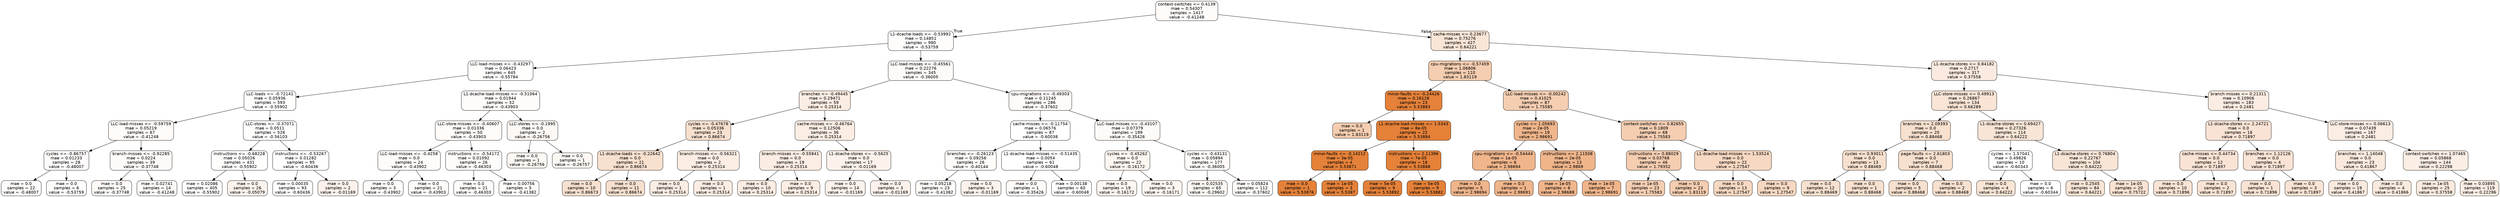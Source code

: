 digraph Tree {
node [shape=box, style="filled, rounded", color="black", fontname=helvetica] ;
edge [fontname=helvetica] ;
0 [label="context-switches <= 0.4139\nmae = 0.54307\nsamples = 1417\nvalue = -0.41248", fillcolor="#e5813908"] ;
1 [label="L1-dcache-loads <= -0.53992\nmae = 0.14851\nsamples = 990\nvalue = -0.53759", fillcolor="#e5813903"] ;
0 -> 1 [labeldistance=2.5, labelangle=45, headlabel="True"] ;
2 [label="LLC-load-misses <= -0.43297\nmae = 0.06423\nsamples = 645\nvalue = -0.55784", fillcolor="#e5813902"] ;
1 -> 2 ;
3 [label="LLC-loads <= -0.72141\nmae = 0.05936\nsamples = 593\nvalue = -0.55902", fillcolor="#e5813902"] ;
2 -> 3 ;
4 [label="LLC-load-misses <= -0.59759\nmae = 0.05219\nsamples = 67\nvalue = -0.41248", fillcolor="#e5813908"] ;
3 -> 4 ;
5 [label="cycles <= -0.86757\nmae = 0.01233\nsamples = 28\nvalue = -0.48007", fillcolor="#e5813905"] ;
4 -> 5 ;
6 [label="mae = 0.0\nsamples = 22\nvalue = -0.48007", fillcolor="#e5813905"] ;
5 -> 6 ;
7 [label="mae = 0.0\nsamples = 6\nvalue = -0.53759", fillcolor="#e5813903"] ;
5 -> 7 ;
8 [label="branch-misses <= -0.92285\nmae = 0.0224\nsamples = 39\nvalue = -0.37748", fillcolor="#e5813909"] ;
4 -> 8 ;
9 [label="mae = 0.0\nsamples = 25\nvalue = -0.37748", fillcolor="#e5813909"] ;
8 -> 9 ;
10 [label="mae = 0.02741\nsamples = 14\nvalue = -0.41248", fillcolor="#e5813908"] ;
8 -> 10 ;
11 [label="LLC-stores <= -0.37071\nmae = 0.0511\nsamples = 526\nvalue = -0.56103", fillcolor="#e5813902"] ;
3 -> 11 ;
12 [label="instructions <= -0.68228\nmae = 0.05026\nsamples = 431\nvalue = -0.55902", fillcolor="#e5813902"] ;
11 -> 12 ;
13 [label="mae = 0.02086\nsamples = 405\nvalue = -0.55902", fillcolor="#e5813902"] ;
12 -> 13 ;
14 [label="mae = 0.0\nsamples = 26\nvalue = -0.05079", fillcolor="#e5813917"] ;
12 -> 14 ;
15 [label="instructions <= -0.53267\nmae = 0.01282\nsamples = 95\nvalue = -0.60436", fillcolor="#e5813900"] ;
11 -> 15 ;
16 [label="mae = 0.00035\nsamples = 93\nvalue = -0.60436", fillcolor="#e5813900"] ;
15 -> 16 ;
17 [label="mae = 0.0\nsamples = 2\nvalue = -0.01169", fillcolor="#e5813919"] ;
15 -> 17 ;
18 [label="L1-dcache-load-misses <= -0.51064\nmae = 0.01944\nsamples = 52\nvalue = -0.43903", fillcolor="#e5813907"] ;
2 -> 18 ;
19 [label="LLC-store-misses <= -0.40607\nmae = 0.01336\nsamples = 50\nvalue = -0.43903", fillcolor="#e5813907"] ;
18 -> 19 ;
20 [label="LLC-load-misses <= -0.4258\nmae = 0.0\nsamples = 24\nvalue = -0.43902", fillcolor="#e5813907"] ;
19 -> 20 ;
21 [label="mae = 0.0\nsamples = 3\nvalue = -0.43902", fillcolor="#e5813907"] ;
20 -> 21 ;
22 [label="mae = 0.0\nsamples = 21\nvalue = -0.43903", fillcolor="#e5813907"] ;
20 -> 22 ;
23 [label="instructions <= -0.54172\nmae = 0.01092\nsamples = 26\nvalue = -0.46303", fillcolor="#e5813906"] ;
19 -> 23 ;
24 [label="mae = 0.0\nsamples = 21\nvalue = -0.46303", fillcolor="#e5813906"] ;
23 -> 24 ;
25 [label="mae = 0.00756\nsamples = 5\nvalue = -0.41382", fillcolor="#e5813908"] ;
23 -> 25 ;
26 [label="LLC-stores <= -0.1995\nmae = 0.0\nsamples = 2\nvalue = -0.26756", fillcolor="#e581390e"] ;
18 -> 26 ;
27 [label="mae = 0.0\nsamples = 1\nvalue = -0.26756", fillcolor="#e581390e"] ;
26 -> 27 ;
28 [label="mae = 0.0\nsamples = 1\nvalue = -0.26757", fillcolor="#e581390e"] ;
26 -> 28 ;
29 [label="LLC-load-misses <= -0.45561\nmae = 0.22276\nsamples = 345\nvalue = -0.36005", fillcolor="#e581390a"] ;
1 -> 29 ;
30 [label="branches <= -0.49445\nmae = 0.29471\nsamples = 59\nvalue = 0.25314", fillcolor="#e5813924"] ;
29 -> 30 ;
31 [label="cycles <= -0.47678\nmae = 0.05336\nsamples = 23\nvalue = 0.86674", fillcolor="#e581393d"] ;
30 -> 31 ;
32 [label="L1-dcache-loads <= -0.22642\nmae = 0.0\nsamples = 21\nvalue = 0.86674", fillcolor="#e581393d"] ;
31 -> 32 ;
33 [label="mae = 0.0\nsamples = 10\nvalue = 0.86673", fillcolor="#e581393d"] ;
32 -> 33 ;
34 [label="mae = 0.0\nsamples = 11\nvalue = 0.86674", fillcolor="#e581393d"] ;
32 -> 34 ;
35 [label="branch-misses <= -0.56321\nmae = 0.0\nsamples = 2\nvalue = 0.25314", fillcolor="#e5813924"] ;
31 -> 35 ;
36 [label="mae = 0.0\nsamples = 1\nvalue = 0.25314", fillcolor="#e5813924"] ;
35 -> 36 ;
37 [label="mae = 0.0\nsamples = 1\nvalue = 0.25314", fillcolor="#e5813924"] ;
35 -> 37 ;
38 [label="cache-misses <= -0.46764\nmae = 0.12506\nsamples = 36\nvalue = 0.25314", fillcolor="#e5813924"] ;
30 -> 38 ;
39 [label="branch-misses <= -0.55841\nmae = 0.0\nsamples = 19\nvalue = 0.25314", fillcolor="#e5813924"] ;
38 -> 39 ;
40 [label="mae = 0.0\nsamples = 10\nvalue = 0.25314", fillcolor="#e5813924"] ;
39 -> 40 ;
41 [label="mae = 0.0\nsamples = 9\nvalue = 0.25314", fillcolor="#e5813924"] ;
39 -> 41 ;
42 [label="L1-dcache-stores <= -0.5625\nmae = 0.0\nsamples = 17\nvalue = -0.01169", fillcolor="#e5813919"] ;
38 -> 42 ;
43 [label="mae = 0.0\nsamples = 14\nvalue = -0.01169", fillcolor="#e5813919"] ;
42 -> 43 ;
44 [label="mae = 0.0\nsamples = 3\nvalue = -0.01169", fillcolor="#e5813919"] ;
42 -> 44 ;
45 [label="cpu-migrations <= -0.49303\nmae = 0.11245\nsamples = 286\nvalue = -0.37602", fillcolor="#e5813909"] ;
29 -> 45 ;
46 [label="cache-misses <= -0.11754\nmae = 0.06576\nsamples = 87\nvalue = -0.60038", fillcolor="#e5813900"] ;
45 -> 46 ;
47 [label="branches <= -0.26123\nmae = 0.09256\nsamples = 26\nvalue = -0.40144", fillcolor="#e5813908"] ;
46 -> 47 ;
48 [label="mae = 0.05218\nsamples = 23\nvalue = -0.41382", fillcolor="#e5813908"] ;
47 -> 48 ;
49 [label="mae = 0.0\nsamples = 3\nvalue = -0.01169", fillcolor="#e5813919"] ;
47 -> 49 ;
50 [label="L1-dcache-load-misses <= -0.51435\nmae = 0.0054\nsamples = 61\nvalue = -0.60048", fillcolor="#e5813900"] ;
46 -> 50 ;
51 [label="mae = 0.0\nsamples = 1\nvalue = -0.35426", fillcolor="#e581390a"] ;
50 -> 51 ;
52 [label="mae = 0.00138\nsamples = 60\nvalue = -0.60048", fillcolor="#e5813900"] ;
50 -> 52 ;
53 [label="LLC-load-misses <= -0.43107\nmae = 0.07379\nsamples = 199\nvalue = -0.35426", fillcolor="#e581390a"] ;
45 -> 53 ;
54 [label="cycles <= -0.45262\nmae = 0.0\nsamples = 22\nvalue = -0.16172", fillcolor="#e5813912"] ;
53 -> 54 ;
55 [label="mae = 0.0\nsamples = 19\nvalue = -0.16172", fillcolor="#e5813912"] ;
54 -> 55 ;
56 [label="mae = 0.0\nsamples = 3\nvalue = -0.16171", fillcolor="#e5813912"] ;
54 -> 56 ;
57 [label="cycles <= -0.43131\nmae = 0.05894\nsamples = 177\nvalue = -0.36005", fillcolor="#e581390a"] ;
53 -> 57 ;
58 [label="mae = 0.02535\nsamples = 65\nvalue = -0.29602", fillcolor="#e581390d"] ;
57 -> 58 ;
59 [label="mae = 0.05824\nsamples = 112\nvalue = -0.37602", fillcolor="#e5813909"] ;
57 -> 59 ;
60 [label="cache-misses <= 0.23677\nmae = 0.75276\nsamples = 427\nvalue = 0.64221", fillcolor="#e5813934"] ;
0 -> 60 [labeldistance=2.5, labelangle=-45, headlabel="False"] ;
61 [label="cpu-migrations <= -0.57459\nmae = 1.06806\nsamples = 110\nvalue = 1.83119", fillcolor="#e5813965"] ;
60 -> 61 ;
62 [label="minor-faults <= -0.24426\nmae = 0.16128\nsamples = 23\nvalue = 5.53883", fillcolor="#e58139ff"] ;
61 -> 62 ;
63 [label="mae = 0.0\nsamples = 1\nvalue = 1.83119", fillcolor="#e5813965"] ;
62 -> 63 ;
64 [label="L1-dcache-load-misses <= 1.5343\nmae = 8e-05\nsamples = 22\nvalue = 5.53884", fillcolor="#e58139ff"] ;
62 -> 64 ;
65 [label="minor-faults <= -0.14212\nmae = 3e-05\nsamples = 4\nvalue = 5.53871", fillcolor="#e58139ff"] ;
64 -> 65 ;
66 [label="mae = 0.0\nsamples = 1\nvalue = 5.53876", fillcolor="#e58139ff"] ;
65 -> 66 ;
67 [label="mae = 1e-05\nsamples = 3\nvalue = 5.5387", fillcolor="#e58139ff"] ;
65 -> 67 ;
68 [label="instructions <= 2.11396\nmae = 7e-05\nsamples = 18\nvalue = 5.53888", fillcolor="#e58139ff"] ;
64 -> 68 ;
69 [label="mae = 5e-05\nsamples = 9\nvalue = 5.53892", fillcolor="#e58139ff"] ;
68 -> 69 ;
70 [label="mae = 5e-05\nsamples = 9\nvalue = 5.53882", fillcolor="#e58139ff"] ;
68 -> 70 ;
71 [label="LLC-load-misses <= -0.00242\nmae = 0.41025\nsamples = 87\nvalue = 1.75585", fillcolor="#e5813962"] ;
61 -> 71 ;
72 [label="cycles <= 1.05693\nmae = 2e-05\nsamples = 19\nvalue = 2.98691", fillcolor="#e5813995"] ;
71 -> 72 ;
73 [label="cpu-migrations <= -0.54444\nmae = 1e-05\nsamples = 6\nvalue = 2.98694", fillcolor="#e5813995"] ;
72 -> 73 ;
74 [label="mae = 0.0\nsamples = 5\nvalue = 2.98694", fillcolor="#e5813995"] ;
73 -> 74 ;
75 [label="mae = 0.0\nsamples = 1\nvalue = 2.98691", fillcolor="#e5813995"] ;
73 -> 75 ;
76 [label="instructions <= 2.11508\nmae = 2e-05\nsamples = 13\nvalue = 2.9869", fillcolor="#e5813995"] ;
72 -> 76 ;
77 [label="mae = 1e-05\nsamples = 6\nvalue = 2.98688", fillcolor="#e5813995"] ;
76 -> 77 ;
78 [label="mae = 1e-05\nsamples = 7\nvalue = 2.98691", fillcolor="#e5813995"] ;
76 -> 78 ;
79 [label="context-switches <= 0.82655\nmae = 0.1809\nsamples = 68\nvalue = 1.75583", fillcolor="#e5813962"] ;
71 -> 79 ;
80 [label="instructions <= 0.88029\nmae = 0.03768\nsamples = 46\nvalue = 1.79352", fillcolor="#e5813964"] ;
79 -> 80 ;
81 [label="mae = 1e-05\nsamples = 23\nvalue = 1.75583", fillcolor="#e5813962"] ;
80 -> 81 ;
82 [label="mae = 0.0\nsamples = 23\nvalue = 1.83119", fillcolor="#e5813965"] ;
80 -> 82 ;
83 [label="L1-dcache-load-misses <= 1.53524\nmae = 0.0\nsamples = 22\nvalue = 1.27547", fillcolor="#e581394e"] ;
79 -> 83 ;
84 [label="mae = 0.0\nsamples = 13\nvalue = 1.27547", fillcolor="#e581394e"] ;
83 -> 84 ;
85 [label="mae = 0.0\nsamples = 9\nvalue = 1.27547", fillcolor="#e581394e"] ;
83 -> 85 ;
86 [label="L1-dcache-stores <= 0.84182\nmae = 0.2717\nsamples = 317\nvalue = 0.37558", fillcolor="#e5813929"] ;
60 -> 86 ;
87 [label="LLC-store-misses <= 0.49913\nmae = 0.26867\nsamples = 134\nvalue = 0.66289", fillcolor="#e5813935"] ;
86 -> 87 ;
88 [label="branches <= 2.09393\nmae = 0.0\nsamples = 20\nvalue = 0.88468", fillcolor="#e581393e"] ;
87 -> 88 ;
89 [label="cycles <= 0.93011\nmae = 0.0\nsamples = 13\nvalue = 0.88469", fillcolor="#e581393e"] ;
88 -> 89 ;
90 [label="mae = 0.0\nsamples = 12\nvalue = 0.88469", fillcolor="#e581393e"] ;
89 -> 90 ;
91 [label="mae = 0.0\nsamples = 1\nvalue = 0.88468", fillcolor="#e581393e"] ;
89 -> 91 ;
92 [label="page-faults <= 2.61803\nmae = 0.0\nsamples = 7\nvalue = 0.88468", fillcolor="#e581393e"] ;
88 -> 92 ;
93 [label="mae = 0.0\nsamples = 5\nvalue = 0.88468", fillcolor="#e581393e"] ;
92 -> 93 ;
94 [label="mae = 0.0\nsamples = 2\nvalue = 0.88468", fillcolor="#e581393e"] ;
92 -> 94 ;
95 [label="L1-dcache-stores <= 0.69427\nmae = 0.27326\nsamples = 114\nvalue = 0.64222", fillcolor="#e5813934"] ;
87 -> 95 ;
96 [label="cycles <= 1.57041\nmae = 0.49826\nsamples = 10\nvalue = -0.60343", fillcolor="#e5813900"] ;
95 -> 96 ;
97 [label="mae = 0.0\nsamples = 4\nvalue = 0.64222", fillcolor="#e5813934"] ;
96 -> 97 ;
98 [label="mae = 0.0\nsamples = 6\nvalue = -0.60344", fillcolor="#e5813900"] ;
96 -> 98 ;
99 [label="L1-dcache-stores <= 0.76804\nmae = 0.22767\nsamples = 104\nvalue = 0.64222", fillcolor="#e5813934"] ;
95 -> 99 ;
100 [label="mae = 0.2545\nsamples = 84\nvalue = 0.64221", fillcolor="#e5813934"] ;
99 -> 100 ;
101 [label="mae = 1e-05\nsamples = 20\nvalue = 0.75722", fillcolor="#e5813939"] ;
99 -> 101 ;
102 [label="branch-misses <= 0.21311\nmae = 0.10906\nsamples = 183\nvalue = 0.2481", fillcolor="#e5813923"] ;
86 -> 102 ;
103 [label="L1-dcache-stores <= 2.24721\nmae = 0.0\nsamples = 16\nvalue = 0.71897", fillcolor="#e5813937"] ;
102 -> 103 ;
104 [label="cache-misses <= 0.44734\nmae = 0.0\nsamples = 12\nvalue = 0.71897", fillcolor="#e5813937"] ;
103 -> 104 ;
105 [label="mae = 0.0\nsamples = 10\nvalue = 0.71896", fillcolor="#e5813937"] ;
104 -> 105 ;
106 [label="mae = 0.0\nsamples = 2\nvalue = 0.71897", fillcolor="#e5813937"] ;
104 -> 106 ;
107 [label="branches <= 1.12126\nmae = 0.0\nsamples = 4\nvalue = 0.71897", fillcolor="#e5813937"] ;
103 -> 107 ;
108 [label="mae = 0.0\nsamples = 1\nvalue = 0.71896", fillcolor="#e5813937"] ;
107 -> 108 ;
109 [label="mae = 0.0\nsamples = 3\nvalue = 0.71897", fillcolor="#e5813937"] ;
107 -> 109 ;
110 [label="LLC-store-misses <= 0.06613\nmae = 0.07439\nsamples = 167\nvalue = 0.2481", fillcolor="#e5813923"] ;
102 -> 110 ;
111 [label="branches <= 1.14048\nmae = 0.0\nsamples = 23\nvalue = 0.41867", fillcolor="#e581392a"] ;
110 -> 111 ;
112 [label="mae = 0.0\nsamples = 19\nvalue = 0.41867", fillcolor="#e581392a"] ;
111 -> 112 ;
113 [label="mae = 0.0\nsamples = 4\nvalue = 0.41866", fillcolor="#e581392a"] ;
111 -> 113 ;
114 [label="context-switches <= 1.07465\nmae = 0.05868\nsamples = 144\nvalue = 0.22298", fillcolor="#e5813922"] ;
110 -> 114 ;
115 [label="mae = 1e-05\nsamples = 25\nvalue = 0.37558", fillcolor="#e5813929"] ;
114 -> 115 ;
116 [label="mae = 0.03895\nsamples = 119\nvalue = 0.22296", fillcolor="#e5813922"] ;
114 -> 116 ;
}
